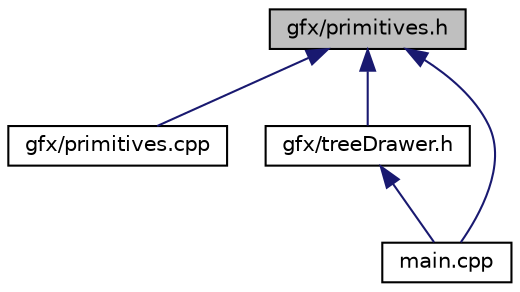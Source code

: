 digraph "gfx/primitives.h"
{
  edge [fontname="Helvetica",fontsize="10",labelfontname="Helvetica",labelfontsize="10"];
  node [fontname="Helvetica",fontsize="10",shape=record];
  Node1 [label="gfx/primitives.h",height=0.2,width=0.4,color="black", fillcolor="grey75", style="filled", fontcolor="black"];
  Node1 -> Node2 [dir="back",color="midnightblue",fontsize="10",style="solid",fontname="Helvetica"];
  Node2 [label="gfx/primitives.cpp",height=0.2,width=0.4,color="black", fillcolor="white", style="filled",URL="$primitives_8cpp.html"];
  Node1 -> Node3 [dir="back",color="midnightblue",fontsize="10",style="solid",fontname="Helvetica"];
  Node3 [label="gfx/treeDrawer.h",height=0.2,width=0.4,color="black", fillcolor="white", style="filled",URL="$treeDrawer_8h.html"];
  Node3 -> Node4 [dir="back",color="midnightblue",fontsize="10",style="solid",fontname="Helvetica"];
  Node4 [label="main.cpp",height=0.2,width=0.4,color="black", fillcolor="white", style="filled",URL="$main_8cpp.html",tooltip="The entry point of the entire assignment. Choose exercises from here.  g++ gfx/*.cpp pch..."];
  Node1 -> Node4 [dir="back",color="midnightblue",fontsize="10",style="solid",fontname="Helvetica"];
}
